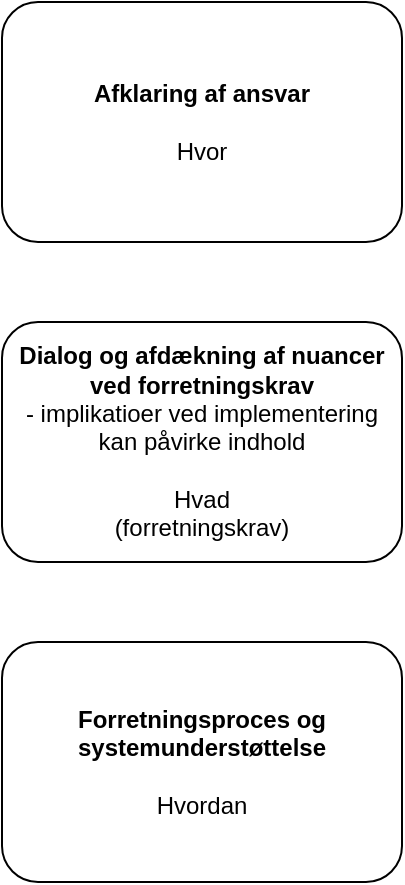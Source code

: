 <mxfile version="27.0.4">
  <diagram name="Page-1" id="kTTJu_AM28dHB4Vy3i_8">
    <mxGraphModel dx="2305" dy="1111" grid="1" gridSize="10" guides="1" tooltips="1" connect="1" arrows="1" fold="1" page="1" pageScale="1" pageWidth="1654" pageHeight="1169" math="0" shadow="0">
      <root>
        <mxCell id="0" />
        <mxCell id="1" parent="0" />
        <mxCell id="CJ7JUIm8QIhLBexYKzp_-1" value="&lt;b&gt;Afklaring af ansvar&lt;/b&gt;&lt;div&gt;&lt;br&gt;&lt;/div&gt;&lt;div&gt;Hvor&lt;/div&gt;" style="rounded=1;whiteSpace=wrap;html=1;" vertex="1" parent="1">
          <mxGeometry x="80" y="80" width="200" height="120" as="geometry" />
        </mxCell>
        <mxCell id="CJ7JUIm8QIhLBexYKzp_-3" value="&lt;b&gt;Dialog og afdækning af nuancer ved forretningskrav&lt;/b&gt;&lt;div&gt;- implikatioer ved implementering kan påvirke indhold&lt;/div&gt;&lt;div&gt;&lt;br&gt;&lt;/div&gt;&lt;div&gt;Hvad&lt;/div&gt;&lt;div&gt;(forretningskrav)&lt;/div&gt;" style="rounded=1;whiteSpace=wrap;html=1;" vertex="1" parent="1">
          <mxGeometry x="80" y="240" width="200" height="120" as="geometry" />
        </mxCell>
        <mxCell id="CJ7JUIm8QIhLBexYKzp_-4" value="&lt;div&gt;&lt;b&gt;Forretningsproces og systemunderstøttelse&lt;/b&gt;&lt;/div&gt;&lt;div&gt;&lt;br&gt;&lt;/div&gt;&lt;div&gt;Hvordan&lt;/div&gt;" style="rounded=1;whiteSpace=wrap;html=1;" vertex="1" parent="1">
          <mxGeometry x="80" y="400" width="200" height="120" as="geometry" />
        </mxCell>
      </root>
    </mxGraphModel>
  </diagram>
</mxfile>

